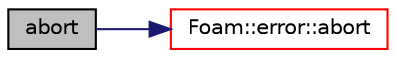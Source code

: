 digraph "abort"
{
  bgcolor="transparent";
  edge [fontname="Helvetica",fontsize="10",labelfontname="Helvetica",labelfontsize="10"];
  node [fontname="Helvetica",fontsize="10",shape=record];
  rankdir="LR";
  Node19841 [label="abort",height=0.2,width=0.4,color="black", fillcolor="grey75", style="filled", fontcolor="black"];
  Node19841 -> Node19842 [color="midnightblue",fontsize="10",style="solid",fontname="Helvetica"];
  Node19842 [label="Foam::error::abort",height=0.2,width=0.4,color="red",URL="$a27197.html#ac54f53dc342019e8db34f4aa581a5792",tooltip="Abort : used to stop code for fatal errors. "];
}
